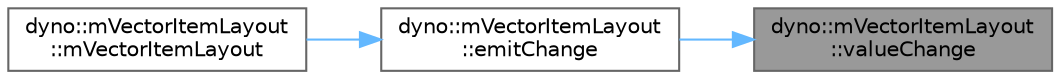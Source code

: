 digraph "dyno::mVectorItemLayout::valueChange"
{
 // LATEX_PDF_SIZE
  bgcolor="transparent";
  edge [fontname=Helvetica,fontsize=10,labelfontname=Helvetica,labelfontsize=10];
  node [fontname=Helvetica,fontsize=10,shape=box,height=0.2,width=0.4];
  rankdir="RL";
  Node1 [id="Node000001",label="dyno::mVectorItemLayout\l::valueChange",height=0.2,width=0.4,color="gray40", fillcolor="grey60", style="filled", fontcolor="black",tooltip=" "];
  Node1 -> Node2 [id="edge1_Node000001_Node000002",dir="back",color="steelblue1",style="solid",tooltip=" "];
  Node2 [id="Node000002",label="dyno::mVectorItemLayout\l::emitChange",height=0.2,width=0.4,color="grey40", fillcolor="white", style="filled",URL="$classdyno_1_1m_vector_item_layout.html#a4aeea451df1c2eea5840606c001289c4",tooltip=" "];
  Node2 -> Node3 [id="edge2_Node000002_Node000003",dir="back",color="steelblue1",style="solid",tooltip=" "];
  Node3 [id="Node000003",label="dyno::mVectorItemLayout\l::mVectorItemLayout",height=0.2,width=0.4,color="grey40", fillcolor="white", style="filled",URL="$classdyno_1_1m_vector_item_layout.html#a94819761abd627a079aab4faa7a69f8e",tooltip=" "];
}
